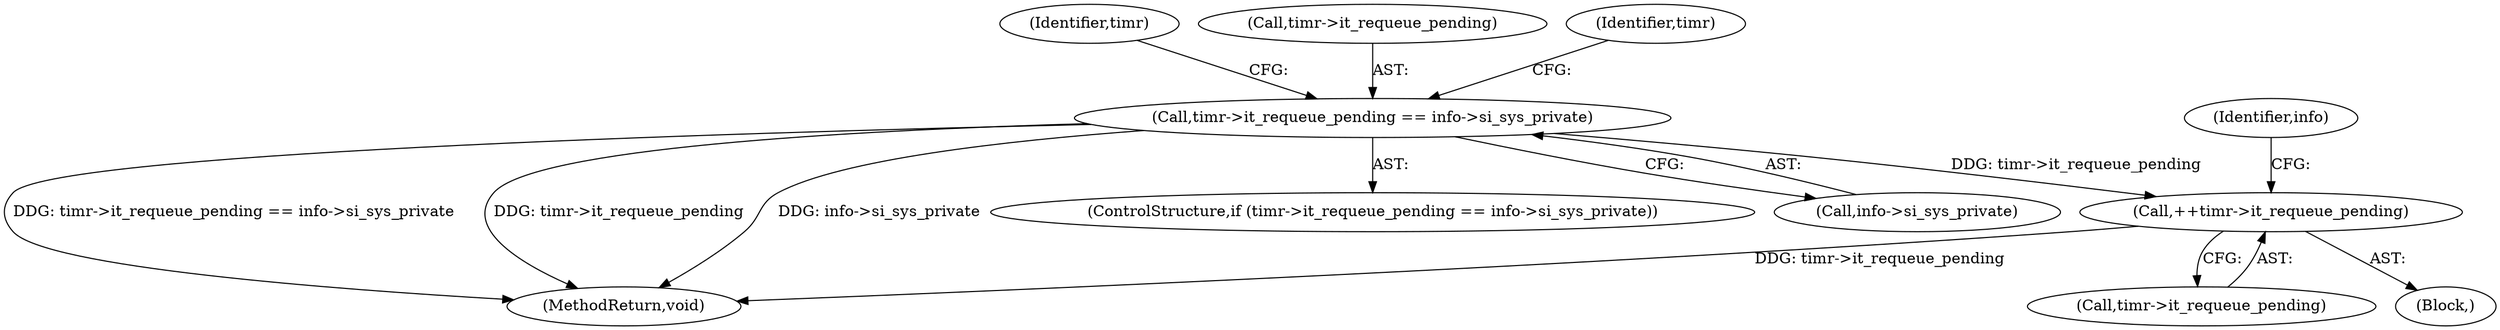 digraph "0_linux_78c9c4dfbf8c04883941445a195276bb4bb92c76_5@pointer" {
"1000141" [label="(Call,++timr->it_requeue_pending)"];
"1000118" [label="(Call,timr->it_requeue_pending == info->si_sys_private)"];
"1000127" [label="(Identifier,timr)"];
"1000118" [label="(Call,timr->it_requeue_pending == info->si_sys_private)"];
"1000141" [label="(Call,++timr->it_requeue_pending)"];
"1000119" [label="(Call,timr->it_requeue_pending)"];
"1000147" [label="(Identifier,info)"];
"1000142" [label="(Call,timr->it_requeue_pending)"];
"1000157" [label="(MethodReturn,void)"];
"1000117" [label="(ControlStructure,if (timr->it_requeue_pending == info->si_sys_private))"];
"1000125" [label="(Block,)"];
"1000155" [label="(Identifier,timr)"];
"1000122" [label="(Call,info->si_sys_private)"];
"1000141" -> "1000125"  [label="AST: "];
"1000141" -> "1000142"  [label="CFG: "];
"1000142" -> "1000141"  [label="AST: "];
"1000147" -> "1000141"  [label="CFG: "];
"1000141" -> "1000157"  [label="DDG: timr->it_requeue_pending"];
"1000118" -> "1000141"  [label="DDG: timr->it_requeue_pending"];
"1000118" -> "1000117"  [label="AST: "];
"1000118" -> "1000122"  [label="CFG: "];
"1000119" -> "1000118"  [label="AST: "];
"1000122" -> "1000118"  [label="AST: "];
"1000127" -> "1000118"  [label="CFG: "];
"1000155" -> "1000118"  [label="CFG: "];
"1000118" -> "1000157"  [label="DDG: timr->it_requeue_pending == info->si_sys_private"];
"1000118" -> "1000157"  [label="DDG: timr->it_requeue_pending"];
"1000118" -> "1000157"  [label="DDG: info->si_sys_private"];
}
